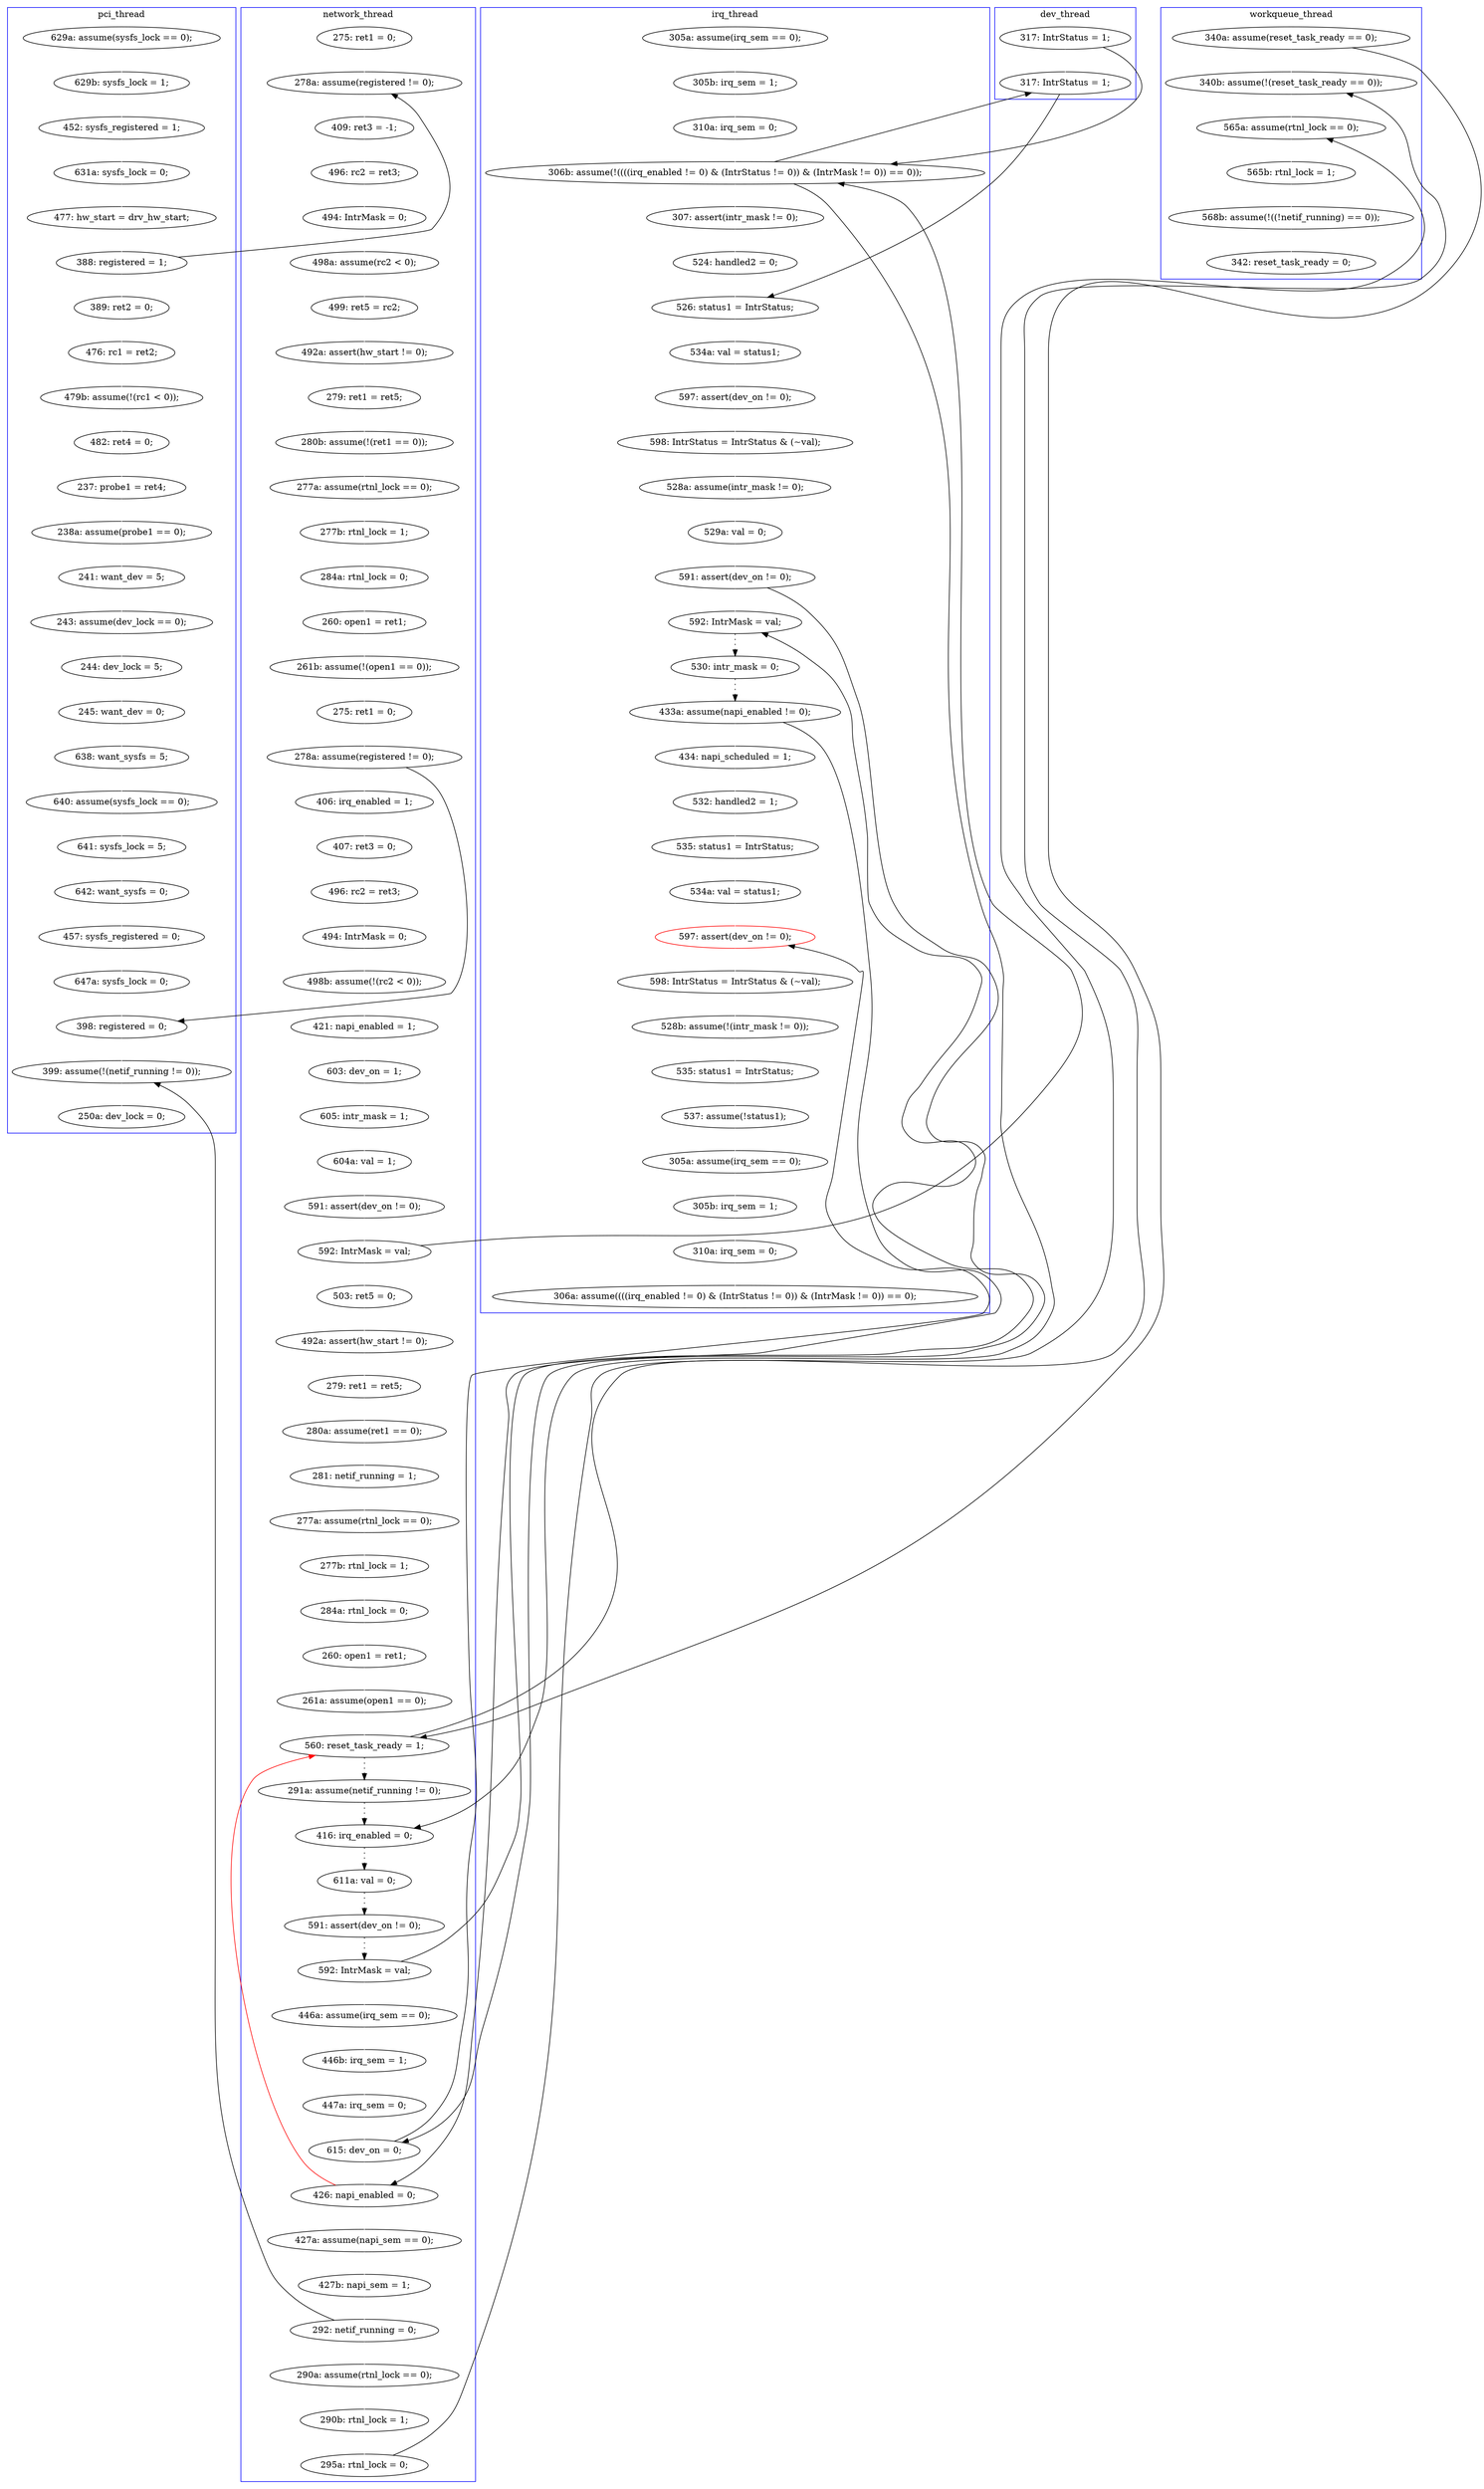 digraph Counterexample {
	267 -> 268 [color = white, style = solid]
	99 -> 100 [color = white, style = solid]
	170 -> 196 [color = black, style = solid, constraint = false]
	261 -> 265 [color = white, style = solid]
	274 -> 281 [color = white, style = solid]
	136 -> 138 [color = white, style = solid]
	59 -> 61 [color = black, style = solid, constraint = false]
	205 -> 206 [color = white, style = solid]
	60 -> 65 [color = white, style = solid]
	46 -> 48 [color = white, style = solid]
	154 -> 155 [color = white, style = solid]
	42 -> 46 [color = white, style = solid]
	266 -> 273 [color = white, style = solid]
	185 -> 274 [color = black, style = solid, constraint = false]
	265 -> 266 [color = white, style = solid]
	133 -> 134 [color = white, style = solid]
	108 -> 274 [color = white, style = solid]
	95 -> 96 [color = white, style = solid]
	150 -> 153 [color = white, style = solid]
	55 -> 61 [color = white, style = solid]
	112 -> 113 [color = white, style = solid]
	170 -> 173 [color = black, style = solid, constraint = false]
	68 -> 69 [color = white, style = solid]
	146 -> 147 [color = white, style = solid]
	108 -> 185 [color = black, style = solid, constraint = false]
	59 -> 60 [color = white, style = solid]
	113 -> 114 [color = white, style = solid]
	79 -> 82 [color = white, style = solid]
	65 -> 68 [color = white, style = solid]
	200 -> 205 [color = white, style = solid]
	182 -> 187 [color = white, style = solid]
	173 -> 206 [color = black, style = solid, constraint = false]
	161 -> 162 [color = white, style = solid]
	100 -> 101 [color = white, style = solid]
	234 -> 261 [color = black, style = solid, constraint = false]
	220 -> 227 [color = white, style = solid]
	249 -> 251 [color = black, style = solid, constraint = false]
	69 -> 79 [color = white, style = solid]
	271 -> 275 [color = white, style = solid]
	260 -> 262 [color = white, style = solid]
	177 -> 178 [color = white, style = solid]
	106 -> 121 [color = white, style = solid]
	82 -> 111 [color = white, style = solid]
	93 -> 170 [color = white, style = solid]
	268 -> 271 [color = white, style = solid]
	121 -> 123 [color = white, style = solid]
	85 -> 87 [color = white, style = solid]
	101 -> 102 [color = white, style = solid]
	179 -> 182 [color = white, style = solid]
	166 -> 185 [color = white, style = solid]
	277 -> 278 [color = white, style = solid]
	149 -> 150 [color = white, style = solid]
	240 -> 251 [color = white, style = solid]
	208 -> 210 [color = white, style = solid]
	191 -> 196 [color = black, style = dotted]
	292 -> 293 [color = white, style = solid]
	145 -> 146 [color = white, style = solid]
	246 -> 247 [color = white, style = solid]
	141 -> 145 [color = white, style = solid]
	88 -> 95 [color = white, style = solid]
	293 -> 296 [color = white, style = solid]
	235 -> 237 [color = white, style = solid]
	256 -> 260 [color = white, style = solid]
	210 -> 214 [color = white, style = solid]
	206 -> 208 [color = white, style = solid]
	87 -> 88 [color = white, style = solid]
	214 -> 217 [color = white, style = solid]
	230 -> 234 [color = black, style = dotted]
	185 -> 191 [color = black, style = dotted]
	273 -> 277 [color = white, style = solid]
	213 -> 224 [color = black, style = dotted]
	224 -> 245 [color = white, style = solid]
	111 -> 112 [color = white, style = solid]
	224 -> 228 [color = black, style = solid, constraint = false]
	227 -> 249 [color = black, style = solid, constraint = false]
	96 -> 99 [color = white, style = solid]
	38 -> 39 [color = white, style = solid]
	252 -> 256 [color = white, style = solid]
	160 -> 161 [color = white, style = solid]
	114 -> 176 [color = white, style = solid]
	159 -> 160 [color = white, style = solid]
	150 -> 170 [color = black, style = solid, constraint = false]
	178 -> 179 [color = white, style = solid]
	278 -> 279 [color = white, style = solid]
	261 -> 185 [color = red, style = solid, constraint = false]
	123 -> 292 [color = black, style = solid, constraint = false]
	279 -> 281 [color = black, style = solid, constraint = false]
	115 -> 173 [color = white, style = solid]
	123 -> 132 [color = white, style = solid]
	247 -> 249 [color = white, style = solid]
	90 -> 93 [color = white, style = solid]
	162 -> 163 [color = white, style = solid]
	147 -> 149 [color = white, style = solid]
	163 -> 166 [color = white, style = solid]
	249 -> 261 [color = white, style = solid]
	153 -> 154 [color = white, style = solid]
	211 -> 213 [color = black, style = dotted]
	83 -> 85 [color = white, style = solid]
	158 -> 159 [color = white, style = solid]
	228 -> 230 [color = black, style = dotted]
	282 -> 285 [color = white, style = solid]
	273 -> 293 [color = black, style = solid, constraint = false]
	103 -> 106 [color = white, style = solid]
	262 -> 267 [color = white, style = solid]
	132 -> 133 [color = white, style = solid]
	217 -> 220 [color = white, style = solid]
	176 -> 177 [color = white, style = solid]
	89 -> 90 [color = white, style = solid]
	134 -> 136 [color = white, style = solid]
	187 -> 292 [color = white, style = solid]
	138 -> 141 [color = white, style = solid]
	237 -> 238 [color = white, style = solid]
	39 -> 42 [color = white, style = solid]
	281 -> 282 [color = white, style = solid]
	238 -> 240 [color = white, style = solid]
	115 -> 170 [color = black, style = solid, constraint = false]
	196 -> 211 [color = black, style = dotted]
	234 -> 235 [color = white, style = solid]
	102 -> 103 [color = white, style = solid]
	155 -> 158 [color = white, style = solid]
	170 -> 200 [color = white, style = solid]
	251 -> 252 [color = white, style = solid]
	48 -> 59 [color = white, style = solid]
	285 -> 299 [color = white, style = solid]
	245 -> 246 [color = white, style = solid]
	227 -> 228 [color = white, style = solid]
	61 -> 78 [color = white, style = solid]
	78 -> 83 [color = white, style = solid]
	subgraph cluster7 {
		label = dev_thread
		color = blue
		173  [label = "317: IntrStatus = 1;"]
		115  [label = "317: IntrStatus = 1;"]
	}
	subgraph cluster3 {
		label = irq_thread
		color = blue
		275  [label = "306a: assume((((irq_enabled != 0) & (IntrStatus != 0)) & (IntrMask != 0)) == 0);"]
		230  [label = "530: intr_mask = 0;"]
		262  [label = "537: assume(!status1);"]
		170  [label = "306b: assume(!((((irq_enabled != 0) & (IntrStatus != 0)) & (IntrMask != 0)) == 0));"]
		214  [label = "598: IntrStatus = IntrStatus & (~val);"]
		237  [label = "532: handled2 = 1;"]
		210  [label = "597: assert(dev_on != 0);"]
		89  [label = "305a: assume(irq_sem == 0);"]
		205  [label = "524: handled2 = 0;"]
		240  [label = "534a: val = status1;"]
		234  [label = "433a: assume(napi_enabled != 0);"]
		260  [label = "535: status1 = IntrStatus;"]
		268  [label = "305b: irq_sem = 1;"]
		271  [label = "310a: irq_sem = 0;"]
		252  [label = "598: IntrStatus = IntrStatus & (~val);"]
		267  [label = "305a: assume(irq_sem == 0);"]
		220  [label = "529a: val = 0;"]
		235  [label = "434: napi_scheduled = 1;"]
		217  [label = "528a: assume(intr_mask != 0);"]
		251  [label = "597: assert(dev_on != 0);", color = red]
		93  [label = "310a: irq_sem = 0;"]
		238  [label = "535: status1 = IntrStatus;"]
		90  [label = "305b: irq_sem = 1;"]
		256  [label = "528b: assume(!(intr_mask != 0));"]
		227  [label = "591: assert(dev_on != 0);"]
		208  [label = "534a: val = status1;"]
		206  [label = "526: status1 = IntrStatus;"]
		200  [label = "307: assert(intr_mask != 0);"]
		228  [label = "592: IntrMask = val;"]
	}
	subgraph cluster5 {
		label = workqueue_thread
		color = blue
		285  [label = "568b: assume(!((!netif_running) == 0));"]
		299  [label = "342: reset_task_ready = 0;"]
		282  [label = "565b: rtnl_lock = 1;"]
		108  [label = "340a: assume(reset_task_ready == 0);"]
		281  [label = "565a: assume(rtnl_lock == 0);"]
		274  [label = "340b: assume(!(reset_task_ready == 0));"]
	}
	subgraph cluster1 {
		label = pci_thread
		color = blue
		111  [label = "241: want_dev = 5;"]
		38  [label = "629a: assume(sysfs_lock == 0);"]
		176  [label = "638: want_sysfs = 5;"]
		179  [label = "642: want_sysfs = 0;"]
		69  [label = "482: ret4 = 0;"]
		113  [label = "244: dev_lock = 5;"]
		187  [label = "647a: sysfs_lock = 0;"]
		82  [label = "238a: assume(probe1 == 0);"]
		65  [label = "476: rc1 = ret2;"]
		178  [label = "641: sysfs_lock = 5;"]
		112  [label = "243: assume(dev_lock == 0);"]
		39  [label = "629b: sysfs_lock = 1;"]
		68  [label = "479b: assume(!(rc1 < 0));"]
		292  [label = "398: registered = 0;"]
		182  [label = "457: sysfs_registered = 0;"]
		60  [label = "389: ret2 = 0;"]
		46  [label = "631a: sysfs_lock = 0;"]
		48  [label = "477: hw_start = drv_hw_start;"]
		177  [label = "640: assume(sysfs_lock == 0);"]
		79  [label = "237: probe1 = ret4;"]
		59  [label = "388: registered = 1;"]
		114  [label = "245: want_dev = 0;"]
		42  [label = "452: sysfs_registered = 1;"]
		293  [label = "399: assume(!(netif_running != 0));"]
		296  [label = "250a: dev_lock = 0;"]
	}
	subgraph cluster2 {
		label = network_thread
		color = blue
		99  [label = "280b: assume(!(ret1 == 0));"]
		159  [label = "281: netif_running = 1;"]
		261  [label = "426: napi_enabled = 0;"]
		247  [label = "447a: irq_sem = 0;"]
		166  [label = "261a: assume(open1 == 0);"]
		150  [label = "592: IntrMask = val;"]
		96  [label = "279: ret1 = ret5;"]
		106  [label = "261b: assume(!(open1 == 0));"]
		273  [label = "292: netif_running = 0;"]
		83  [label = "496: rc2 = ret3;"]
		163  [label = "260: open1 = ret1;"]
		154  [label = "492a: assert(hw_start != 0);"]
		78  [label = "409: ret3 = -1;"]
		146  [label = "605: intr_mask = 1;"]
		88  [label = "499: ret5 = rc2;"]
		185  [label = "560: reset_task_ready = 1;"]
		191  [label = "291a: assume(netif_running != 0);"]
		246  [label = "446b: irq_sem = 1;"]
		155  [label = "279: ret1 = ret5;"]
		279  [label = "295a: rtnl_lock = 0;"]
		85  [label = "494: IntrMask = 0;"]
		61  [label = "278a: assume(registered != 0);"]
		213  [label = "591: assert(dev_on != 0);"]
		278  [label = "290b: rtnl_lock = 1;"]
		145  [label = "603: dev_on = 1;"]
		136  [label = "494: IntrMask = 0;"]
		149  [label = "591: assert(dev_on != 0);"]
		87  [label = "498a: assume(rc2 < 0);"]
		123  [label = "278a: assume(registered != 0);"]
		158  [label = "280a: assume(ret1 == 0);"]
		196  [label = "416: irq_enabled = 0;"]
		277  [label = "290a: assume(rtnl_lock == 0);"]
		95  [label = "492a: assert(hw_start != 0);"]
		138  [label = "498b: assume(!(rc2 < 0));"]
		134  [label = "496: rc2 = ret3;"]
		211  [label = "611a: val = 0;"]
		55  [label = "275: ret1 = 0;"]
		162  [label = "284a: rtnl_lock = 0;"]
		249  [label = "615: dev_on = 0;"]
		141  [label = "421: napi_enabled = 1;"]
		103  [label = "260: open1 = ret1;"]
		100  [label = "277a: assume(rtnl_lock == 0);"]
		245  [label = "446a: assume(irq_sem == 0);"]
		224  [label = "592: IntrMask = val;"]
		121  [label = "275: ret1 = 0;"]
		132  [label = "406: irq_enabled = 1;"]
		101  [label = "277b: rtnl_lock = 1;"]
		133  [label = "407: ret3 = 0;"]
		153  [label = "503: ret5 = 0;"]
		266  [label = "427b: napi_sem = 1;"]
		161  [label = "277b: rtnl_lock = 1;"]
		102  [label = "284a: rtnl_lock = 0;"]
		147  [label = "604a: val = 1;"]
		265  [label = "427a: assume(napi_sem == 0);"]
		160  [label = "277a: assume(rtnl_lock == 0);"]
	}
}